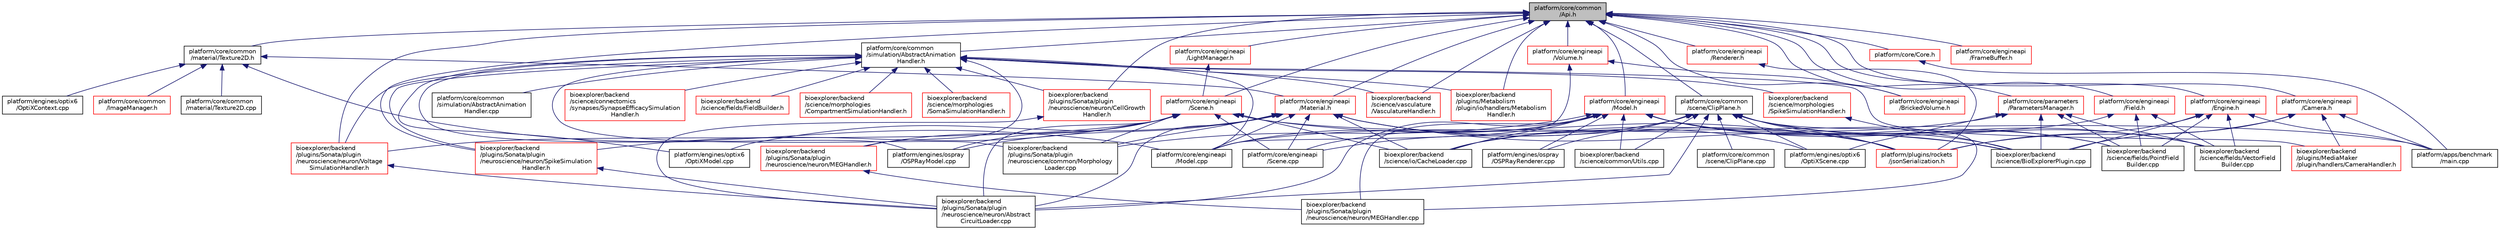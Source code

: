 digraph "platform/core/common/Api.h"
{
 // LATEX_PDF_SIZE
  edge [fontname="Helvetica",fontsize="10",labelfontname="Helvetica",labelfontsize="10"];
  node [fontname="Helvetica",fontsize="10",shape=record];
  Node1 [label="platform/core/common\l/Api.h",height=0.2,width=0.4,color="black", fillcolor="grey75", style="filled", fontcolor="black",tooltip=" "];
  Node1 -> Node2 [dir="back",color="midnightblue",fontsize="10",style="solid",fontname="Helvetica"];
  Node2 [label="platform/core/common\l/material/Texture2D.h",height=0.2,width=0.4,color="black", fillcolor="white", style="filled",URL="$d5/d6f/Texture2D_8h.html",tooltip=" "];
  Node2 -> Node3 [dir="back",color="midnightblue",fontsize="10",style="solid",fontname="Helvetica"];
  Node3 [label="platform/core/common\l/ImageManager.h",height=0.2,width=0.4,color="red", fillcolor="white", style="filled",URL="$d3/d10/ImageManager_8h.html",tooltip=" "];
  Node2 -> Node8 [dir="back",color="midnightblue",fontsize="10",style="solid",fontname="Helvetica"];
  Node8 [label="platform/core/common\l/material/Texture2D.cpp",height=0.2,width=0.4,color="black", fillcolor="white", style="filled",URL="$d8/de9/Texture2D_8cpp.html",tooltip=" "];
  Node2 -> Node9 [dir="back",color="midnightblue",fontsize="10",style="solid",fontname="Helvetica"];
  Node9 [label="platform/core/engineapi\l/Material.h",height=0.2,width=0.4,color="red", fillcolor="white", style="filled",URL="$df/d12/Material_8h.html",tooltip=" "];
  Node9 -> Node10 [dir="back",color="midnightblue",fontsize="10",style="solid",fontname="Helvetica"];
  Node10 [label="platform/core/engineapi\l/Model.cpp",height=0.2,width=0.4,color="black", fillcolor="white", style="filled",URL="$dd/d2e/Model_8cpp.html",tooltip=" "];
  Node9 -> Node11 [dir="back",color="midnightblue",fontsize="10",style="solid",fontname="Helvetica"];
  Node11 [label="platform/core/engineapi\l/Scene.cpp",height=0.2,width=0.4,color="black", fillcolor="white", style="filled",URL="$de/d15/Scene_8cpp.html",tooltip=" "];
  Node9 -> Node15 [dir="back",color="midnightblue",fontsize="10",style="solid",fontname="Helvetica"];
  Node15 [label="platform/engines/optix6\l/OptiXModel.cpp",height=0.2,width=0.4,color="black", fillcolor="white", style="filled",URL="$d3/db7/OptiXModel_8cpp.html",tooltip=" "];
  Node9 -> Node17 [dir="back",color="midnightblue",fontsize="10",style="solid",fontname="Helvetica"];
  Node17 [label="platform/engines/optix6\l/OptiXScene.cpp",height=0.2,width=0.4,color="black", fillcolor="white", style="filled",URL="$d4/d5c/OptiXScene_8cpp.html",tooltip=" "];
  Node9 -> Node22 [dir="back",color="midnightblue",fontsize="10",style="solid",fontname="Helvetica"];
  Node22 [label="platform/engines/ospray\l/OSPRayModel.cpp",height=0.2,width=0.4,color="black", fillcolor="white", style="filled",URL="$d6/d96/OSPRayModel_8cpp.html",tooltip=" "];
  Node9 -> Node24 [dir="back",color="midnightblue",fontsize="10",style="solid",fontname="Helvetica"];
  Node24 [label="platform/plugins/rockets\l/jsonSerialization.h",height=0.2,width=0.4,color="red", fillcolor="white", style="filled",URL="$d4/d2c/jsonSerialization_8h.html",tooltip=" "];
  Node9 -> Node27 [dir="back",color="midnightblue",fontsize="10",style="solid",fontname="Helvetica"];
  Node27 [label="bioexplorer/backend\l/science/BioExplorerPlugin.cpp",height=0.2,width=0.4,color="black", fillcolor="white", style="filled",URL="$d2/d19/BioExplorerPlugin_8cpp.html",tooltip=" "];
  Node9 -> Node31 [dir="back",color="midnightblue",fontsize="10",style="solid",fontname="Helvetica"];
  Node31 [label="bioexplorer/backend\l/science/io/CacheLoader.cpp",height=0.2,width=0.4,color="black", fillcolor="white", style="filled",URL="$d5/dec/CacheLoader_8cpp.html",tooltip=" "];
  Node9 -> Node45 [dir="back",color="midnightblue",fontsize="10",style="solid",fontname="Helvetica"];
  Node45 [label="bioexplorer/backend\l/plugins/Sonata/plugin\l/neuroscience/common/Morphology\lLoader.cpp",height=0.2,width=0.4,color="black", fillcolor="white", style="filled",URL="$d5/d8e/MorphologyLoader_8cpp.html",tooltip=" "];
  Node9 -> Node46 [dir="back",color="midnightblue",fontsize="10",style="solid",fontname="Helvetica"];
  Node46 [label="bioexplorer/backend\l/plugins/Sonata/plugin\l/neuroscience/neuron/Abstract\lCircuitLoader.cpp",height=0.2,width=0.4,color="black", fillcolor="white", style="filled",URL="$d0/d7e/AbstractCircuitLoader_8cpp.html",tooltip=" "];
  Node2 -> Node10 [dir="back",color="midnightblue",fontsize="10",style="solid",fontname="Helvetica"];
  Node2 -> Node48 [dir="back",color="midnightblue",fontsize="10",style="solid",fontname="Helvetica"];
  Node48 [label="platform/engines/optix6\l/OptiXContext.cpp",height=0.2,width=0.4,color="black", fillcolor="white", style="filled",URL="$d3/d26/OptiXContext_8cpp.html",tooltip=" "];
  Node1 -> Node49 [dir="back",color="midnightblue",fontsize="10",style="solid",fontname="Helvetica"];
  Node49 [label="platform/core/common\l/scene/ClipPlane.h",height=0.2,width=0.4,color="black", fillcolor="white", style="filled",URL="$d5/db5/ClipPlane_8h.html",tooltip=" "];
  Node49 -> Node50 [dir="back",color="midnightblue",fontsize="10",style="solid",fontname="Helvetica"];
  Node50 [label="platform/core/common\l/scene/ClipPlane.cpp",height=0.2,width=0.4,color="black", fillcolor="white", style="filled",URL="$db/d7d/ClipPlane_8cpp.html",tooltip=" "];
  Node49 -> Node11 [dir="back",color="midnightblue",fontsize="10",style="solid",fontname="Helvetica"];
  Node49 -> Node17 [dir="back",color="midnightblue",fontsize="10",style="solid",fontname="Helvetica"];
  Node49 -> Node23 [dir="back",color="midnightblue",fontsize="10",style="solid",fontname="Helvetica"];
  Node23 [label="platform/engines/ospray\l/OSPRayRenderer.cpp",height=0.2,width=0.4,color="black", fillcolor="white", style="filled",URL="$d4/dec/OSPRayRenderer_8cpp.html",tooltip=" "];
  Node49 -> Node24 [dir="back",color="midnightblue",fontsize="10",style="solid",fontname="Helvetica"];
  Node49 -> Node27 [dir="back",color="midnightblue",fontsize="10",style="solid",fontname="Helvetica"];
  Node49 -> Node51 [dir="back",color="midnightblue",fontsize="10",style="solid",fontname="Helvetica"];
  Node51 [label="bioexplorer/backend\l/science/common/Utils.cpp",height=0.2,width=0.4,color="black", fillcolor="white", style="filled",URL="$de/d1e/bioexplorer_2backend_2science_2common_2Utils_8cpp.html",tooltip=" "];
  Node49 -> Node52 [dir="back",color="midnightblue",fontsize="10",style="solid",fontname="Helvetica"];
  Node52 [label="bioexplorer/backend\l/science/fields/PointField\lBuilder.cpp",height=0.2,width=0.4,color="black", fillcolor="white", style="filled",URL="$df/d00/PointFieldBuilder_8cpp.html",tooltip=" "];
  Node49 -> Node53 [dir="back",color="midnightblue",fontsize="10",style="solid",fontname="Helvetica"];
  Node53 [label="bioexplorer/backend\l/science/fields/VectorField\lBuilder.cpp",height=0.2,width=0.4,color="black", fillcolor="white", style="filled",URL="$d0/de8/VectorFieldBuilder_8cpp.html",tooltip=" "];
  Node49 -> Node31 [dir="back",color="midnightblue",fontsize="10",style="solid",fontname="Helvetica"];
  Node49 -> Node46 [dir="back",color="midnightblue",fontsize="10",style="solid",fontname="Helvetica"];
  Node49 -> Node54 [dir="back",color="midnightblue",fontsize="10",style="solid",fontname="Helvetica"];
  Node54 [label="bioexplorer/backend\l/plugins/Sonata/plugin\l/neuroscience/neuron/MEGHandler.cpp",height=0.2,width=0.4,color="black", fillcolor="white", style="filled",URL="$d0/d89/MEGHandler_8cpp.html",tooltip=" "];
  Node1 -> Node55 [dir="back",color="midnightblue",fontsize="10",style="solid",fontname="Helvetica"];
  Node55 [label="platform/core/common\l/simulation/AbstractAnimation\lHandler.h",height=0.2,width=0.4,color="black", fillcolor="white", style="filled",URL="$d5/de7/AbstractAnimationHandler_8h.html",tooltip=" "];
  Node55 -> Node56 [dir="back",color="midnightblue",fontsize="10",style="solid",fontname="Helvetica"];
  Node56 [label="platform/core/common\l/simulation/AbstractAnimation\lHandler.cpp",height=0.2,width=0.4,color="black", fillcolor="white", style="filled",URL="$da/d8a/AbstractAnimationHandler_8cpp.html",tooltip=" "];
  Node55 -> Node10 [dir="back",color="midnightblue",fontsize="10",style="solid",fontname="Helvetica"];
  Node55 -> Node15 [dir="back",color="midnightblue",fontsize="10",style="solid",fontname="Helvetica"];
  Node55 -> Node22 [dir="back",color="midnightblue",fontsize="10",style="solid",fontname="Helvetica"];
  Node55 -> Node57 [dir="back",color="midnightblue",fontsize="10",style="solid",fontname="Helvetica"];
  Node57 [label="bioexplorer/backend\l/science/connectomics\l/synapses/SynapseEfficacySimulation\lHandler.h",height=0.2,width=0.4,color="red", fillcolor="white", style="filled",URL="$d3/d65/SynapseEfficacySimulationHandler_8h.html",tooltip=" "];
  Node55 -> Node60 [dir="back",color="midnightblue",fontsize="10",style="solid",fontname="Helvetica"];
  Node60 [label="bioexplorer/backend\l/science/fields/FieldBuilder.h",height=0.2,width=0.4,color="red", fillcolor="white", style="filled",URL="$d4/d9d/FieldBuilder_8h.html",tooltip=" "];
  Node55 -> Node63 [dir="back",color="midnightblue",fontsize="10",style="solid",fontname="Helvetica"];
  Node63 [label="bioexplorer/backend\l/science/morphologies\l/CompartmentSimulationHandler.h",height=0.2,width=0.4,color="red", fillcolor="white", style="filled",URL="$d5/d3b/CompartmentSimulationHandler_8h.html",tooltip=" "];
  Node55 -> Node65 [dir="back",color="midnightblue",fontsize="10",style="solid",fontname="Helvetica"];
  Node65 [label="bioexplorer/backend\l/science/morphologies\l/SomaSimulationHandler.h",height=0.2,width=0.4,color="red", fillcolor="white", style="filled",URL="$d3/d6b/SomaSimulationHandler_8h.html",tooltip=" "];
  Node55 -> Node67 [dir="back",color="midnightblue",fontsize="10",style="solid",fontname="Helvetica"];
  Node67 [label="bioexplorer/backend\l/science/morphologies\l/SpikeSimulationHandler.h",height=0.2,width=0.4,color="red", fillcolor="white", style="filled",URL="$d6/d9f/science_2morphologies_2SpikeSimulationHandler_8h.html",tooltip=" "];
  Node67 -> Node27 [dir="back",color="midnightblue",fontsize="10",style="solid",fontname="Helvetica"];
  Node55 -> Node69 [dir="back",color="midnightblue",fontsize="10",style="solid",fontname="Helvetica"];
  Node69 [label="bioexplorer/backend\l/science/vasculature\l/VasculatureHandler.h",height=0.2,width=0.4,color="red", fillcolor="white", style="filled",URL="$de/db8/VasculatureHandler_8h.html",tooltip=" "];
  Node55 -> Node71 [dir="back",color="midnightblue",fontsize="10",style="solid",fontname="Helvetica"];
  Node71 [label="bioexplorer/backend\l/plugins/MediaMaker\l/plugin/handlers/CameraHandler.h",height=0.2,width=0.4,color="red", fillcolor="white", style="filled",URL="$d8/d12/CameraHandler_8h.html",tooltip=" "];
  Node55 -> Node74 [dir="back",color="midnightblue",fontsize="10",style="solid",fontname="Helvetica"];
  Node74 [label="bioexplorer/backend\l/plugins/Metabolism\l/plugin/io/handlers/Metabolism\lHandler.h",height=0.2,width=0.4,color="red", fillcolor="white", style="filled",URL="$df/d94/MetabolismHandler_8h.html",tooltip=" "];
  Node55 -> Node45 [dir="back",color="midnightblue",fontsize="10",style="solid",fontname="Helvetica"];
  Node55 -> Node78 [dir="back",color="midnightblue",fontsize="10",style="solid",fontname="Helvetica"];
  Node78 [label="bioexplorer/backend\l/plugins/Sonata/plugin\l/neuroscience/neuron/CellGrowth\lHandler.h",height=0.2,width=0.4,color="red", fillcolor="white", style="filled",URL="$d5/dd4/CellGrowthHandler_8h.html",tooltip=" "];
  Node78 -> Node46 [dir="back",color="midnightblue",fontsize="10",style="solid",fontname="Helvetica"];
  Node55 -> Node80 [dir="back",color="midnightblue",fontsize="10",style="solid",fontname="Helvetica"];
  Node80 [label="bioexplorer/backend\l/plugins/Sonata/plugin\l/neuroscience/neuron/MEGHandler.h",height=0.2,width=0.4,color="red", fillcolor="white", style="filled",URL="$d9/d9c/MEGHandler_8h.html",tooltip=" "];
  Node80 -> Node54 [dir="back",color="midnightblue",fontsize="10",style="solid",fontname="Helvetica"];
  Node55 -> Node81 [dir="back",color="midnightblue",fontsize="10",style="solid",fontname="Helvetica"];
  Node81 [label="bioexplorer/backend\l/plugins/Sonata/plugin\l/neuroscience/neuron/SpikeSimulation\lHandler.h",height=0.2,width=0.4,color="red", fillcolor="white", style="filled",URL="$d5/d25/plugins_2Sonata_2plugin_2neuroscience_2neuron_2SpikeSimulationHandler_8h.html",tooltip=" "];
  Node81 -> Node46 [dir="back",color="midnightblue",fontsize="10",style="solid",fontname="Helvetica"];
  Node55 -> Node83 [dir="back",color="midnightblue",fontsize="10",style="solid",fontname="Helvetica"];
  Node83 [label="bioexplorer/backend\l/plugins/Sonata/plugin\l/neuroscience/neuron/Voltage\lSimulationHandler.h",height=0.2,width=0.4,color="red", fillcolor="white", style="filled",URL="$d0/d58/VoltageSimulationHandler_8h.html",tooltip=" "];
  Node83 -> Node46 [dir="back",color="midnightblue",fontsize="10",style="solid",fontname="Helvetica"];
  Node1 -> Node85 [dir="back",color="midnightblue",fontsize="10",style="solid",fontname="Helvetica"];
  Node85 [label="platform/core/Core.h",height=0.2,width=0.4,color="red", fillcolor="white", style="filled",URL="$d6/dd7/Core_8h.html",tooltip=" "];
  Node85 -> Node86 [dir="back",color="midnightblue",fontsize="10",style="solid",fontname="Helvetica"];
  Node86 [label="platform/apps/benchmark\l/main.cpp",height=0.2,width=0.4,color="black", fillcolor="white", style="filled",URL="$d6/d12/benchmark_2main_8cpp.html",tooltip=" "];
  Node1 -> Node92 [dir="back",color="midnightblue",fontsize="10",style="solid",fontname="Helvetica"];
  Node92 [label="platform/core/engineapi\l/BrickedVolume.h",height=0.2,width=0.4,color="red", fillcolor="white", style="filled",URL="$d4/d71/BrickedVolume_8h.html",tooltip=" "];
  Node1 -> Node95 [dir="back",color="midnightblue",fontsize="10",style="solid",fontname="Helvetica"];
  Node95 [label="platform/core/engineapi\l/Camera.h",height=0.2,width=0.4,color="red", fillcolor="white", style="filled",URL="$dd/de4/Camera_8h.html",tooltip=" "];
  Node95 -> Node86 [dir="back",color="midnightblue",fontsize="10",style="solid",fontname="Helvetica"];
  Node95 -> Node24 [dir="back",color="midnightblue",fontsize="10",style="solid",fontname="Helvetica"];
  Node95 -> Node27 [dir="back",color="midnightblue",fontsize="10",style="solid",fontname="Helvetica"];
  Node95 -> Node71 [dir="back",color="midnightblue",fontsize="10",style="solid",fontname="Helvetica"];
  Node1 -> Node118 [dir="back",color="midnightblue",fontsize="10",style="solid",fontname="Helvetica"];
  Node118 [label="platform/core/engineapi\l/Engine.h",height=0.2,width=0.4,color="red", fillcolor="white", style="filled",URL="$d1/dd4/Engine_8h.html",tooltip=" "];
  Node118 -> Node86 [dir="back",color="midnightblue",fontsize="10",style="solid",fontname="Helvetica"];
  Node118 -> Node24 [dir="back",color="midnightblue",fontsize="10",style="solid",fontname="Helvetica"];
  Node118 -> Node27 [dir="back",color="midnightblue",fontsize="10",style="solid",fontname="Helvetica"];
  Node118 -> Node52 [dir="back",color="midnightblue",fontsize="10",style="solid",fontname="Helvetica"];
  Node118 -> Node53 [dir="back",color="midnightblue",fontsize="10",style="solid",fontname="Helvetica"];
  Node1 -> Node125 [dir="back",color="midnightblue",fontsize="10",style="solid",fontname="Helvetica"];
  Node125 [label="platform/core/engineapi\l/Field.h",height=0.2,width=0.4,color="red", fillcolor="white", style="filled",URL="$d8/db3/Field_8h.html",tooltip=" "];
  Node125 -> Node10 [dir="back",color="midnightblue",fontsize="10",style="solid",fontname="Helvetica"];
  Node125 -> Node52 [dir="back",color="midnightblue",fontsize="10",style="solid",fontname="Helvetica"];
  Node125 -> Node53 [dir="back",color="midnightblue",fontsize="10",style="solid",fontname="Helvetica"];
  Node1 -> Node128 [dir="back",color="midnightblue",fontsize="10",style="solid",fontname="Helvetica"];
  Node128 [label="platform/core/engineapi\l/FrameBuffer.h",height=0.2,width=0.4,color="red", fillcolor="white", style="filled",URL="$da/d8a/FrameBuffer_8h.html",tooltip=" "];
  Node1 -> Node136 [dir="back",color="midnightblue",fontsize="10",style="solid",fontname="Helvetica"];
  Node136 [label="platform/core/engineapi\l/LightManager.h",height=0.2,width=0.4,color="red", fillcolor="white", style="filled",URL="$dd/d9a/LightManager_8h.html",tooltip=" "];
  Node136 -> Node138 [dir="back",color="midnightblue",fontsize="10",style="solid",fontname="Helvetica"];
  Node138 [label="platform/core/engineapi\l/Scene.h",height=0.2,width=0.4,color="red", fillcolor="white", style="filled",URL="$d5/d2d/Scene_8h.html",tooltip=" "];
  Node138 -> Node86 [dir="back",color="midnightblue",fontsize="10",style="solid",fontname="Helvetica"];
  Node138 -> Node11 [dir="back",color="midnightblue",fontsize="10",style="solid",fontname="Helvetica"];
  Node138 -> Node22 [dir="back",color="midnightblue",fontsize="10",style="solid",fontname="Helvetica"];
  Node138 -> Node24 [dir="back",color="midnightblue",fontsize="10",style="solid",fontname="Helvetica"];
  Node138 -> Node31 [dir="back",color="midnightblue",fontsize="10",style="solid",fontname="Helvetica"];
  Node138 -> Node45 [dir="back",color="midnightblue",fontsize="10",style="solid",fontname="Helvetica"];
  Node138 -> Node46 [dir="back",color="midnightblue",fontsize="10",style="solid",fontname="Helvetica"];
  Node138 -> Node80 [dir="back",color="midnightblue",fontsize="10",style="solid",fontname="Helvetica"];
  Node138 -> Node81 [dir="back",color="midnightblue",fontsize="10",style="solid",fontname="Helvetica"];
  Node138 -> Node83 [dir="back",color="midnightblue",fontsize="10",style="solid",fontname="Helvetica"];
  Node1 -> Node9 [dir="back",color="midnightblue",fontsize="10",style="solid",fontname="Helvetica"];
  Node1 -> Node207 [dir="back",color="midnightblue",fontsize="10",style="solid",fontname="Helvetica"];
  Node207 [label="platform/core/engineapi\l/Model.h",height=0.2,width=0.4,color="red", fillcolor="white", style="filled",URL="$d3/d5a/Model_8h.html",tooltip=" "];
  Node207 -> Node10 [dir="back",color="midnightblue",fontsize="10",style="solid",fontname="Helvetica"];
  Node207 -> Node11 [dir="back",color="midnightblue",fontsize="10",style="solid",fontname="Helvetica"];
  Node207 -> Node23 [dir="back",color="midnightblue",fontsize="10",style="solid",fontname="Helvetica"];
  Node207 -> Node24 [dir="back",color="midnightblue",fontsize="10",style="solid",fontname="Helvetica"];
  Node207 -> Node27 [dir="back",color="midnightblue",fontsize="10",style="solid",fontname="Helvetica"];
  Node207 -> Node51 [dir="back",color="midnightblue",fontsize="10",style="solid",fontname="Helvetica"];
  Node207 -> Node52 [dir="back",color="midnightblue",fontsize="10",style="solid",fontname="Helvetica"];
  Node207 -> Node53 [dir="back",color="midnightblue",fontsize="10",style="solid",fontname="Helvetica"];
  Node207 -> Node31 [dir="back",color="midnightblue",fontsize="10",style="solid",fontname="Helvetica"];
  Node207 -> Node45 [dir="back",color="midnightblue",fontsize="10",style="solid",fontname="Helvetica"];
  Node207 -> Node46 [dir="back",color="midnightblue",fontsize="10",style="solid",fontname="Helvetica"];
  Node207 -> Node54 [dir="back",color="midnightblue",fontsize="10",style="solid",fontname="Helvetica"];
  Node1 -> Node232 [dir="back",color="midnightblue",fontsize="10",style="solid",fontname="Helvetica"];
  Node232 [label="platform/core/engineapi\l/Renderer.h",height=0.2,width=0.4,color="red", fillcolor="white", style="filled",URL="$d8/db2/Renderer_8h.html",tooltip=" "];
  Node232 -> Node24 [dir="back",color="midnightblue",fontsize="10",style="solid",fontname="Helvetica"];
  Node1 -> Node138 [dir="back",color="midnightblue",fontsize="10",style="solid",fontname="Helvetica"];
  Node1 -> Node234 [dir="back",color="midnightblue",fontsize="10",style="solid",fontname="Helvetica"];
  Node234 [label="platform/core/engineapi\l/Volume.h",height=0.2,width=0.4,color="red", fillcolor="white", style="filled",URL="$d1/dbd/Volume_8h.html",tooltip=" "];
  Node234 -> Node92 [dir="back",color="midnightblue",fontsize="10",style="solid",fontname="Helvetica"];
  Node234 -> Node10 [dir="back",color="midnightblue",fontsize="10",style="solid",fontname="Helvetica"];
  Node1 -> Node238 [dir="back",color="midnightblue",fontsize="10",style="solid",fontname="Helvetica"];
  Node238 [label="platform/core/parameters\l/ParametersManager.h",height=0.2,width=0.4,color="red", fillcolor="white", style="filled",URL="$d4/d16/ParametersManager_8h.html",tooltip=" "];
  Node238 -> Node17 [dir="back",color="midnightblue",fontsize="10",style="solid",fontname="Helvetica"];
  Node238 -> Node27 [dir="back",color="midnightblue",fontsize="10",style="solid",fontname="Helvetica"];
  Node238 -> Node52 [dir="back",color="midnightblue",fontsize="10",style="solid",fontname="Helvetica"];
  Node238 -> Node53 [dir="back",color="midnightblue",fontsize="10",style="solid",fontname="Helvetica"];
  Node238 -> Node31 [dir="back",color="midnightblue",fontsize="10",style="solid",fontname="Helvetica"];
  Node1 -> Node69 [dir="back",color="midnightblue",fontsize="10",style="solid",fontname="Helvetica"];
  Node1 -> Node74 [dir="back",color="midnightblue",fontsize="10",style="solid",fontname="Helvetica"];
  Node1 -> Node78 [dir="back",color="midnightblue",fontsize="10",style="solid",fontname="Helvetica"];
  Node1 -> Node81 [dir="back",color="midnightblue",fontsize="10",style="solid",fontname="Helvetica"];
  Node1 -> Node83 [dir="back",color="midnightblue",fontsize="10",style="solid",fontname="Helvetica"];
}
